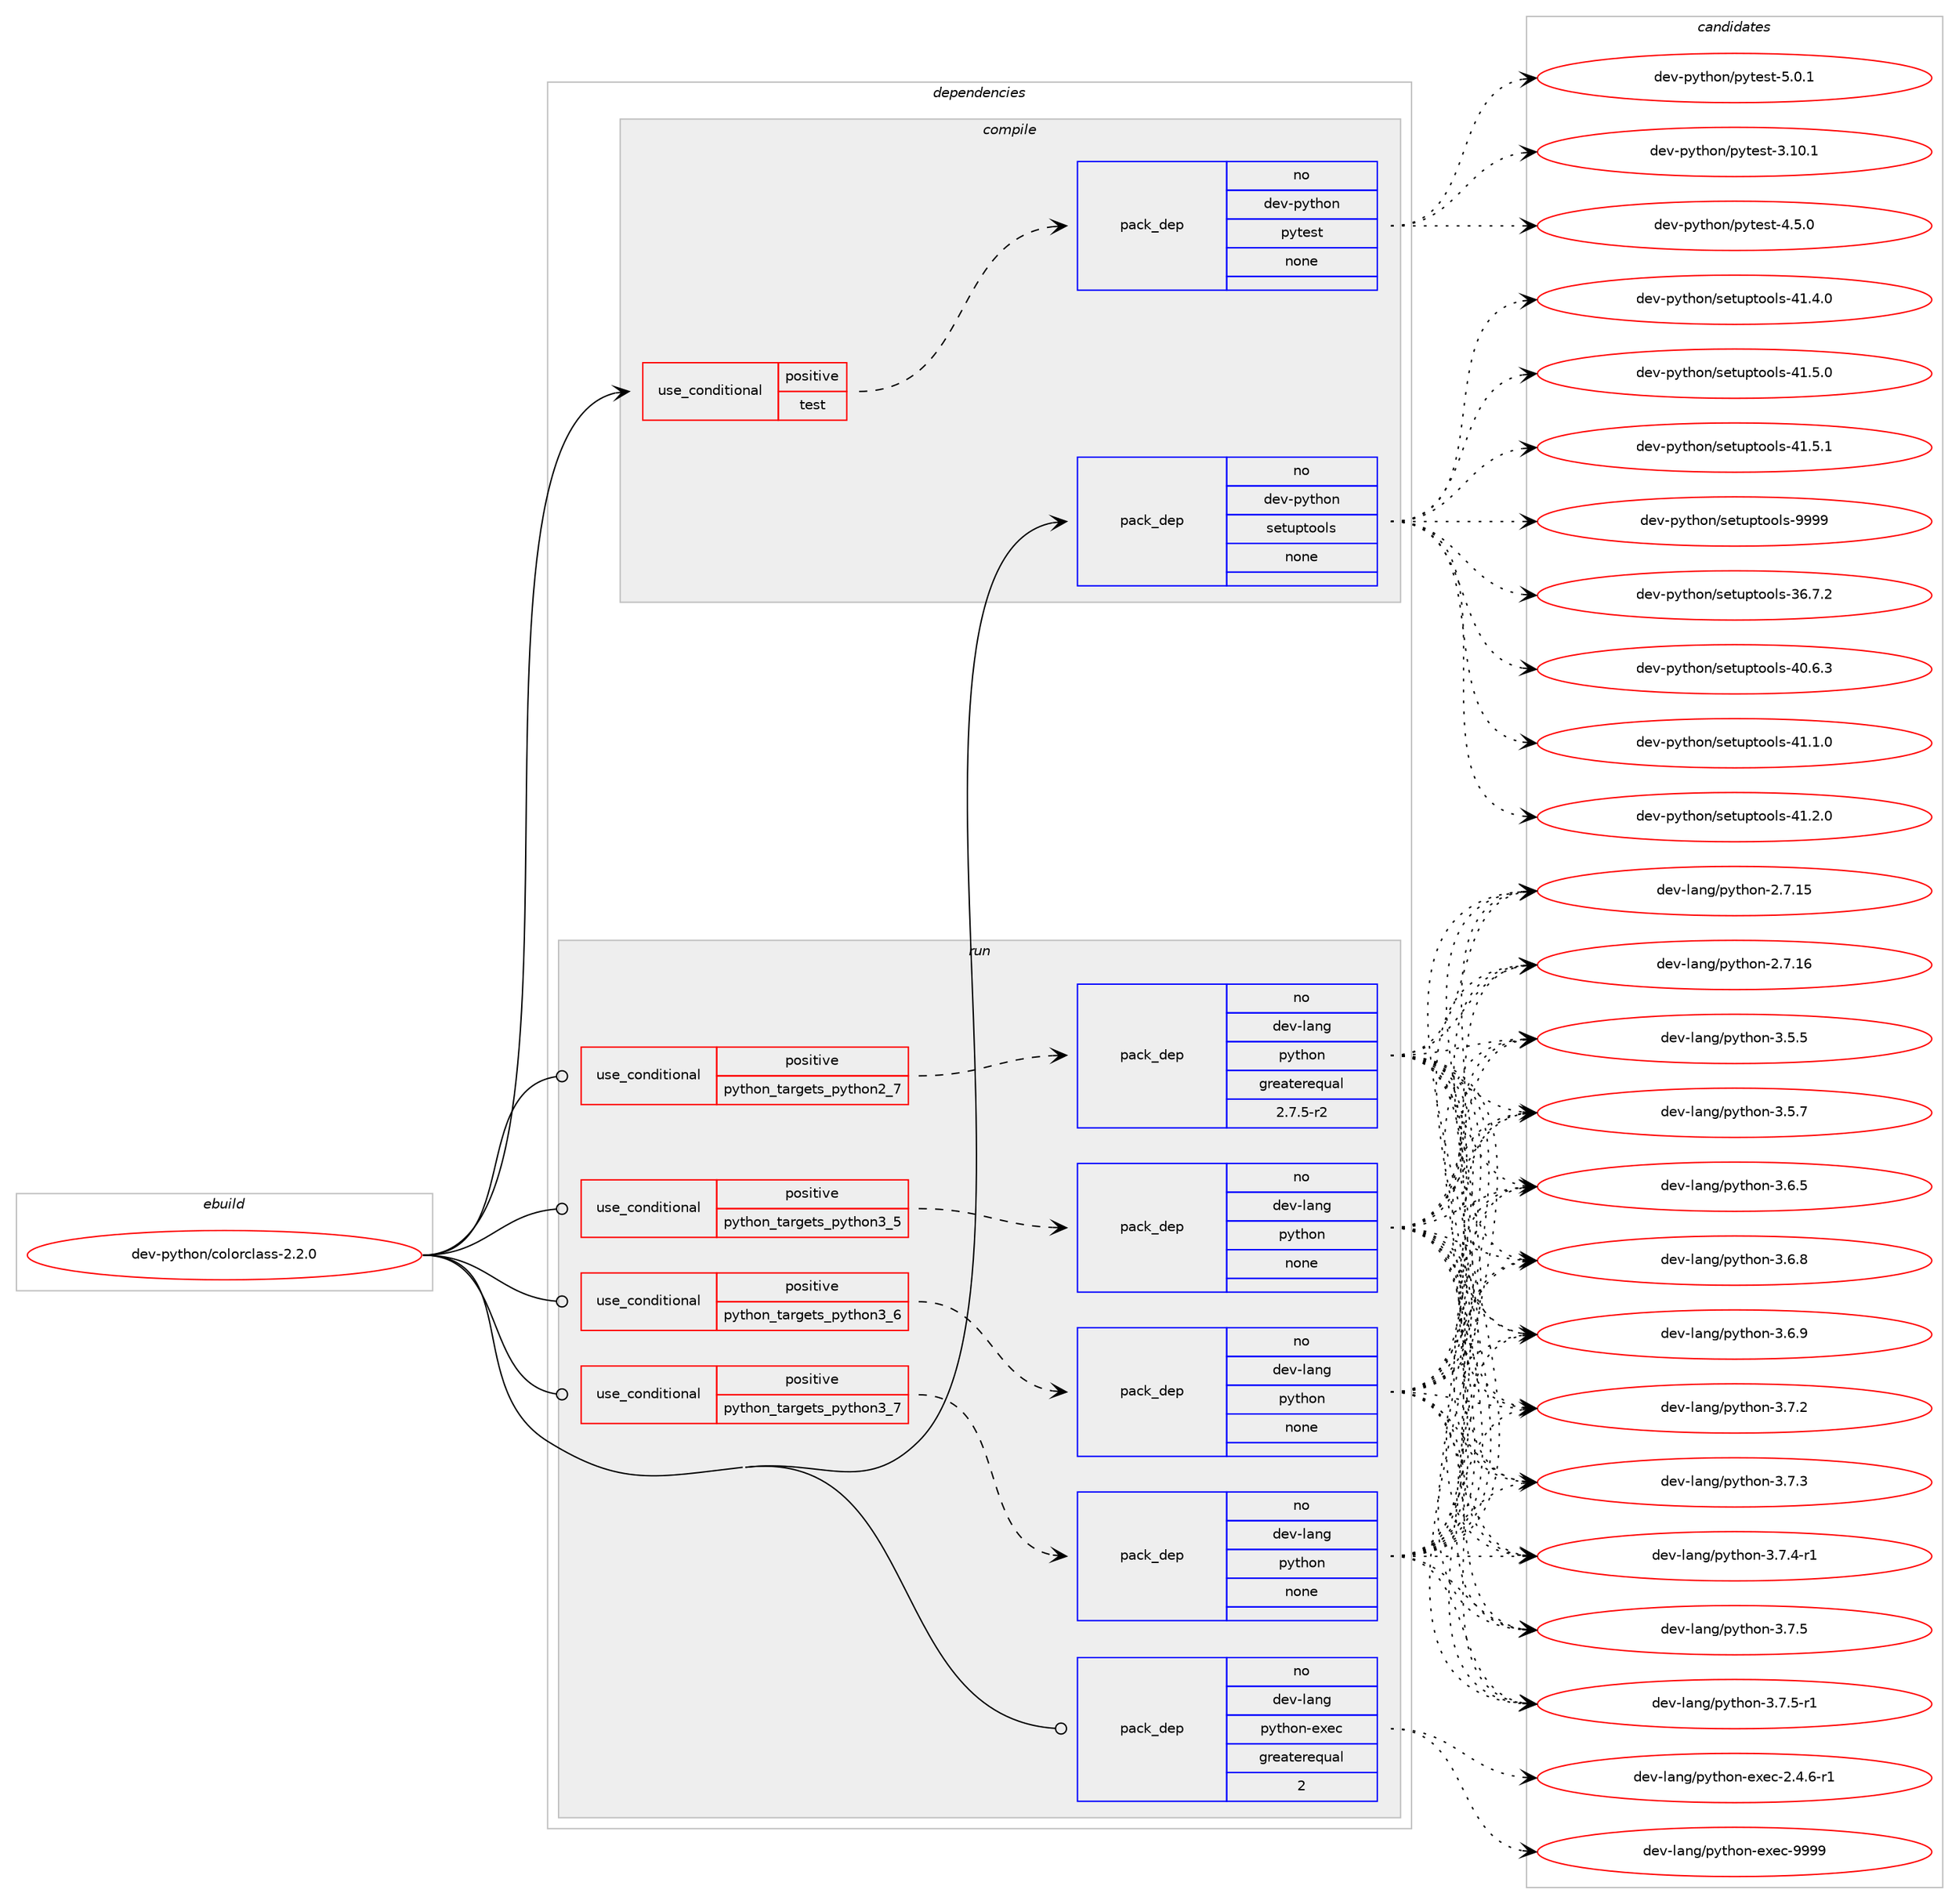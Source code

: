 digraph prolog {

# *************
# Graph options
# *************

newrank=true;
concentrate=true;
compound=true;
graph [rankdir=LR,fontname=Helvetica,fontsize=10,ranksep=1.5];#, ranksep=2.5, nodesep=0.2];
edge  [arrowhead=vee];
node  [fontname=Helvetica,fontsize=10];

# **********
# The ebuild
# **********

subgraph cluster_leftcol {
color=gray;
rank=same;
label=<<i>ebuild</i>>;
id [label="dev-python/colorclass-2.2.0", color=red, width=4, href="../dev-python/colorclass-2.2.0.svg"];
}

# ****************
# The dependencies
# ****************

subgraph cluster_midcol {
color=gray;
label=<<i>dependencies</i>>;
subgraph cluster_compile {
fillcolor="#eeeeee";
style=filled;
label=<<i>compile</i>>;
subgraph cond137737 {
dependency599534 [label=<<TABLE BORDER="0" CELLBORDER="1" CELLSPACING="0" CELLPADDING="4"><TR><TD ROWSPAN="3" CELLPADDING="10">use_conditional</TD></TR><TR><TD>positive</TD></TR><TR><TD>test</TD></TR></TABLE>>, shape=none, color=red];
subgraph pack450018 {
dependency599535 [label=<<TABLE BORDER="0" CELLBORDER="1" CELLSPACING="0" CELLPADDING="4" WIDTH="220"><TR><TD ROWSPAN="6" CELLPADDING="30">pack_dep</TD></TR><TR><TD WIDTH="110">no</TD></TR><TR><TD>dev-python</TD></TR><TR><TD>pytest</TD></TR><TR><TD>none</TD></TR><TR><TD></TD></TR></TABLE>>, shape=none, color=blue];
}
dependency599534:e -> dependency599535:w [weight=20,style="dashed",arrowhead="vee"];
}
id:e -> dependency599534:w [weight=20,style="solid",arrowhead="vee"];
subgraph pack450019 {
dependency599536 [label=<<TABLE BORDER="0" CELLBORDER="1" CELLSPACING="0" CELLPADDING="4" WIDTH="220"><TR><TD ROWSPAN="6" CELLPADDING="30">pack_dep</TD></TR><TR><TD WIDTH="110">no</TD></TR><TR><TD>dev-python</TD></TR><TR><TD>setuptools</TD></TR><TR><TD>none</TD></TR><TR><TD></TD></TR></TABLE>>, shape=none, color=blue];
}
id:e -> dependency599536:w [weight=20,style="solid",arrowhead="vee"];
}
subgraph cluster_compileandrun {
fillcolor="#eeeeee";
style=filled;
label=<<i>compile and run</i>>;
}
subgraph cluster_run {
fillcolor="#eeeeee";
style=filled;
label=<<i>run</i>>;
subgraph cond137738 {
dependency599537 [label=<<TABLE BORDER="0" CELLBORDER="1" CELLSPACING="0" CELLPADDING="4"><TR><TD ROWSPAN="3" CELLPADDING="10">use_conditional</TD></TR><TR><TD>positive</TD></TR><TR><TD>python_targets_python2_7</TD></TR></TABLE>>, shape=none, color=red];
subgraph pack450020 {
dependency599538 [label=<<TABLE BORDER="0" CELLBORDER="1" CELLSPACING="0" CELLPADDING="4" WIDTH="220"><TR><TD ROWSPAN="6" CELLPADDING="30">pack_dep</TD></TR><TR><TD WIDTH="110">no</TD></TR><TR><TD>dev-lang</TD></TR><TR><TD>python</TD></TR><TR><TD>greaterequal</TD></TR><TR><TD>2.7.5-r2</TD></TR></TABLE>>, shape=none, color=blue];
}
dependency599537:e -> dependency599538:w [weight=20,style="dashed",arrowhead="vee"];
}
id:e -> dependency599537:w [weight=20,style="solid",arrowhead="odot"];
subgraph cond137739 {
dependency599539 [label=<<TABLE BORDER="0" CELLBORDER="1" CELLSPACING="0" CELLPADDING="4"><TR><TD ROWSPAN="3" CELLPADDING="10">use_conditional</TD></TR><TR><TD>positive</TD></TR><TR><TD>python_targets_python3_5</TD></TR></TABLE>>, shape=none, color=red];
subgraph pack450021 {
dependency599540 [label=<<TABLE BORDER="0" CELLBORDER="1" CELLSPACING="0" CELLPADDING="4" WIDTH="220"><TR><TD ROWSPAN="6" CELLPADDING="30">pack_dep</TD></TR><TR><TD WIDTH="110">no</TD></TR><TR><TD>dev-lang</TD></TR><TR><TD>python</TD></TR><TR><TD>none</TD></TR><TR><TD></TD></TR></TABLE>>, shape=none, color=blue];
}
dependency599539:e -> dependency599540:w [weight=20,style="dashed",arrowhead="vee"];
}
id:e -> dependency599539:w [weight=20,style="solid",arrowhead="odot"];
subgraph cond137740 {
dependency599541 [label=<<TABLE BORDER="0" CELLBORDER="1" CELLSPACING="0" CELLPADDING="4"><TR><TD ROWSPAN="3" CELLPADDING="10">use_conditional</TD></TR><TR><TD>positive</TD></TR><TR><TD>python_targets_python3_6</TD></TR></TABLE>>, shape=none, color=red];
subgraph pack450022 {
dependency599542 [label=<<TABLE BORDER="0" CELLBORDER="1" CELLSPACING="0" CELLPADDING="4" WIDTH="220"><TR><TD ROWSPAN="6" CELLPADDING="30">pack_dep</TD></TR><TR><TD WIDTH="110">no</TD></TR><TR><TD>dev-lang</TD></TR><TR><TD>python</TD></TR><TR><TD>none</TD></TR><TR><TD></TD></TR></TABLE>>, shape=none, color=blue];
}
dependency599541:e -> dependency599542:w [weight=20,style="dashed",arrowhead="vee"];
}
id:e -> dependency599541:w [weight=20,style="solid",arrowhead="odot"];
subgraph cond137741 {
dependency599543 [label=<<TABLE BORDER="0" CELLBORDER="1" CELLSPACING="0" CELLPADDING="4"><TR><TD ROWSPAN="3" CELLPADDING="10">use_conditional</TD></TR><TR><TD>positive</TD></TR><TR><TD>python_targets_python3_7</TD></TR></TABLE>>, shape=none, color=red];
subgraph pack450023 {
dependency599544 [label=<<TABLE BORDER="0" CELLBORDER="1" CELLSPACING="0" CELLPADDING="4" WIDTH="220"><TR><TD ROWSPAN="6" CELLPADDING="30">pack_dep</TD></TR><TR><TD WIDTH="110">no</TD></TR><TR><TD>dev-lang</TD></TR><TR><TD>python</TD></TR><TR><TD>none</TD></TR><TR><TD></TD></TR></TABLE>>, shape=none, color=blue];
}
dependency599543:e -> dependency599544:w [weight=20,style="dashed",arrowhead="vee"];
}
id:e -> dependency599543:w [weight=20,style="solid",arrowhead="odot"];
subgraph pack450024 {
dependency599545 [label=<<TABLE BORDER="0" CELLBORDER="1" CELLSPACING="0" CELLPADDING="4" WIDTH="220"><TR><TD ROWSPAN="6" CELLPADDING="30">pack_dep</TD></TR><TR><TD WIDTH="110">no</TD></TR><TR><TD>dev-lang</TD></TR><TR><TD>python-exec</TD></TR><TR><TD>greaterequal</TD></TR><TR><TD>2</TD></TR></TABLE>>, shape=none, color=blue];
}
id:e -> dependency599545:w [weight=20,style="solid",arrowhead="odot"];
}
}

# **************
# The candidates
# **************

subgraph cluster_choices {
rank=same;
color=gray;
label=<<i>candidates</i>>;

subgraph choice450018 {
color=black;
nodesep=1;
choice100101118451121211161041111104711212111610111511645514649484649 [label="dev-python/pytest-3.10.1", color=red, width=4,href="../dev-python/pytest-3.10.1.svg"];
choice1001011184511212111610411111047112121116101115116455246534648 [label="dev-python/pytest-4.5.0", color=red, width=4,href="../dev-python/pytest-4.5.0.svg"];
choice1001011184511212111610411111047112121116101115116455346484649 [label="dev-python/pytest-5.0.1", color=red, width=4,href="../dev-python/pytest-5.0.1.svg"];
dependency599535:e -> choice100101118451121211161041111104711212111610111511645514649484649:w [style=dotted,weight="100"];
dependency599535:e -> choice1001011184511212111610411111047112121116101115116455246534648:w [style=dotted,weight="100"];
dependency599535:e -> choice1001011184511212111610411111047112121116101115116455346484649:w [style=dotted,weight="100"];
}
subgraph choice450019 {
color=black;
nodesep=1;
choice100101118451121211161041111104711510111611711211611111110811545515446554650 [label="dev-python/setuptools-36.7.2", color=red, width=4,href="../dev-python/setuptools-36.7.2.svg"];
choice100101118451121211161041111104711510111611711211611111110811545524846544651 [label="dev-python/setuptools-40.6.3", color=red, width=4,href="../dev-python/setuptools-40.6.3.svg"];
choice100101118451121211161041111104711510111611711211611111110811545524946494648 [label="dev-python/setuptools-41.1.0", color=red, width=4,href="../dev-python/setuptools-41.1.0.svg"];
choice100101118451121211161041111104711510111611711211611111110811545524946504648 [label="dev-python/setuptools-41.2.0", color=red, width=4,href="../dev-python/setuptools-41.2.0.svg"];
choice100101118451121211161041111104711510111611711211611111110811545524946524648 [label="dev-python/setuptools-41.4.0", color=red, width=4,href="../dev-python/setuptools-41.4.0.svg"];
choice100101118451121211161041111104711510111611711211611111110811545524946534648 [label="dev-python/setuptools-41.5.0", color=red, width=4,href="../dev-python/setuptools-41.5.0.svg"];
choice100101118451121211161041111104711510111611711211611111110811545524946534649 [label="dev-python/setuptools-41.5.1", color=red, width=4,href="../dev-python/setuptools-41.5.1.svg"];
choice10010111845112121116104111110471151011161171121161111111081154557575757 [label="dev-python/setuptools-9999", color=red, width=4,href="../dev-python/setuptools-9999.svg"];
dependency599536:e -> choice100101118451121211161041111104711510111611711211611111110811545515446554650:w [style=dotted,weight="100"];
dependency599536:e -> choice100101118451121211161041111104711510111611711211611111110811545524846544651:w [style=dotted,weight="100"];
dependency599536:e -> choice100101118451121211161041111104711510111611711211611111110811545524946494648:w [style=dotted,weight="100"];
dependency599536:e -> choice100101118451121211161041111104711510111611711211611111110811545524946504648:w [style=dotted,weight="100"];
dependency599536:e -> choice100101118451121211161041111104711510111611711211611111110811545524946524648:w [style=dotted,weight="100"];
dependency599536:e -> choice100101118451121211161041111104711510111611711211611111110811545524946534648:w [style=dotted,weight="100"];
dependency599536:e -> choice100101118451121211161041111104711510111611711211611111110811545524946534649:w [style=dotted,weight="100"];
dependency599536:e -> choice10010111845112121116104111110471151011161171121161111111081154557575757:w [style=dotted,weight="100"];
}
subgraph choice450020 {
color=black;
nodesep=1;
choice10010111845108971101034711212111610411111045504655464953 [label="dev-lang/python-2.7.15", color=red, width=4,href="../dev-lang/python-2.7.15.svg"];
choice10010111845108971101034711212111610411111045504655464954 [label="dev-lang/python-2.7.16", color=red, width=4,href="../dev-lang/python-2.7.16.svg"];
choice100101118451089711010347112121116104111110455146534653 [label="dev-lang/python-3.5.5", color=red, width=4,href="../dev-lang/python-3.5.5.svg"];
choice100101118451089711010347112121116104111110455146534655 [label="dev-lang/python-3.5.7", color=red, width=4,href="../dev-lang/python-3.5.7.svg"];
choice100101118451089711010347112121116104111110455146544653 [label="dev-lang/python-3.6.5", color=red, width=4,href="../dev-lang/python-3.6.5.svg"];
choice100101118451089711010347112121116104111110455146544656 [label="dev-lang/python-3.6.8", color=red, width=4,href="../dev-lang/python-3.6.8.svg"];
choice100101118451089711010347112121116104111110455146544657 [label="dev-lang/python-3.6.9", color=red, width=4,href="../dev-lang/python-3.6.9.svg"];
choice100101118451089711010347112121116104111110455146554650 [label="dev-lang/python-3.7.2", color=red, width=4,href="../dev-lang/python-3.7.2.svg"];
choice100101118451089711010347112121116104111110455146554651 [label="dev-lang/python-3.7.3", color=red, width=4,href="../dev-lang/python-3.7.3.svg"];
choice1001011184510897110103471121211161041111104551465546524511449 [label="dev-lang/python-3.7.4-r1", color=red, width=4,href="../dev-lang/python-3.7.4-r1.svg"];
choice100101118451089711010347112121116104111110455146554653 [label="dev-lang/python-3.7.5", color=red, width=4,href="../dev-lang/python-3.7.5.svg"];
choice1001011184510897110103471121211161041111104551465546534511449 [label="dev-lang/python-3.7.5-r1", color=red, width=4,href="../dev-lang/python-3.7.5-r1.svg"];
dependency599538:e -> choice10010111845108971101034711212111610411111045504655464953:w [style=dotted,weight="100"];
dependency599538:e -> choice10010111845108971101034711212111610411111045504655464954:w [style=dotted,weight="100"];
dependency599538:e -> choice100101118451089711010347112121116104111110455146534653:w [style=dotted,weight="100"];
dependency599538:e -> choice100101118451089711010347112121116104111110455146534655:w [style=dotted,weight="100"];
dependency599538:e -> choice100101118451089711010347112121116104111110455146544653:w [style=dotted,weight="100"];
dependency599538:e -> choice100101118451089711010347112121116104111110455146544656:w [style=dotted,weight="100"];
dependency599538:e -> choice100101118451089711010347112121116104111110455146544657:w [style=dotted,weight="100"];
dependency599538:e -> choice100101118451089711010347112121116104111110455146554650:w [style=dotted,weight="100"];
dependency599538:e -> choice100101118451089711010347112121116104111110455146554651:w [style=dotted,weight="100"];
dependency599538:e -> choice1001011184510897110103471121211161041111104551465546524511449:w [style=dotted,weight="100"];
dependency599538:e -> choice100101118451089711010347112121116104111110455146554653:w [style=dotted,weight="100"];
dependency599538:e -> choice1001011184510897110103471121211161041111104551465546534511449:w [style=dotted,weight="100"];
}
subgraph choice450021 {
color=black;
nodesep=1;
choice10010111845108971101034711212111610411111045504655464953 [label="dev-lang/python-2.7.15", color=red, width=4,href="../dev-lang/python-2.7.15.svg"];
choice10010111845108971101034711212111610411111045504655464954 [label="dev-lang/python-2.7.16", color=red, width=4,href="../dev-lang/python-2.7.16.svg"];
choice100101118451089711010347112121116104111110455146534653 [label="dev-lang/python-3.5.5", color=red, width=4,href="../dev-lang/python-3.5.5.svg"];
choice100101118451089711010347112121116104111110455146534655 [label="dev-lang/python-3.5.7", color=red, width=4,href="../dev-lang/python-3.5.7.svg"];
choice100101118451089711010347112121116104111110455146544653 [label="dev-lang/python-3.6.5", color=red, width=4,href="../dev-lang/python-3.6.5.svg"];
choice100101118451089711010347112121116104111110455146544656 [label="dev-lang/python-3.6.8", color=red, width=4,href="../dev-lang/python-3.6.8.svg"];
choice100101118451089711010347112121116104111110455146544657 [label="dev-lang/python-3.6.9", color=red, width=4,href="../dev-lang/python-3.6.9.svg"];
choice100101118451089711010347112121116104111110455146554650 [label="dev-lang/python-3.7.2", color=red, width=4,href="../dev-lang/python-3.7.2.svg"];
choice100101118451089711010347112121116104111110455146554651 [label="dev-lang/python-3.7.3", color=red, width=4,href="../dev-lang/python-3.7.3.svg"];
choice1001011184510897110103471121211161041111104551465546524511449 [label="dev-lang/python-3.7.4-r1", color=red, width=4,href="../dev-lang/python-3.7.4-r1.svg"];
choice100101118451089711010347112121116104111110455146554653 [label="dev-lang/python-3.7.5", color=red, width=4,href="../dev-lang/python-3.7.5.svg"];
choice1001011184510897110103471121211161041111104551465546534511449 [label="dev-lang/python-3.7.5-r1", color=red, width=4,href="../dev-lang/python-3.7.5-r1.svg"];
dependency599540:e -> choice10010111845108971101034711212111610411111045504655464953:w [style=dotted,weight="100"];
dependency599540:e -> choice10010111845108971101034711212111610411111045504655464954:w [style=dotted,weight="100"];
dependency599540:e -> choice100101118451089711010347112121116104111110455146534653:w [style=dotted,weight="100"];
dependency599540:e -> choice100101118451089711010347112121116104111110455146534655:w [style=dotted,weight="100"];
dependency599540:e -> choice100101118451089711010347112121116104111110455146544653:w [style=dotted,weight="100"];
dependency599540:e -> choice100101118451089711010347112121116104111110455146544656:w [style=dotted,weight="100"];
dependency599540:e -> choice100101118451089711010347112121116104111110455146544657:w [style=dotted,weight="100"];
dependency599540:e -> choice100101118451089711010347112121116104111110455146554650:w [style=dotted,weight="100"];
dependency599540:e -> choice100101118451089711010347112121116104111110455146554651:w [style=dotted,weight="100"];
dependency599540:e -> choice1001011184510897110103471121211161041111104551465546524511449:w [style=dotted,weight="100"];
dependency599540:e -> choice100101118451089711010347112121116104111110455146554653:w [style=dotted,weight="100"];
dependency599540:e -> choice1001011184510897110103471121211161041111104551465546534511449:w [style=dotted,weight="100"];
}
subgraph choice450022 {
color=black;
nodesep=1;
choice10010111845108971101034711212111610411111045504655464953 [label="dev-lang/python-2.7.15", color=red, width=4,href="../dev-lang/python-2.7.15.svg"];
choice10010111845108971101034711212111610411111045504655464954 [label="dev-lang/python-2.7.16", color=red, width=4,href="../dev-lang/python-2.7.16.svg"];
choice100101118451089711010347112121116104111110455146534653 [label="dev-lang/python-3.5.5", color=red, width=4,href="../dev-lang/python-3.5.5.svg"];
choice100101118451089711010347112121116104111110455146534655 [label="dev-lang/python-3.5.7", color=red, width=4,href="../dev-lang/python-3.5.7.svg"];
choice100101118451089711010347112121116104111110455146544653 [label="dev-lang/python-3.6.5", color=red, width=4,href="../dev-lang/python-3.6.5.svg"];
choice100101118451089711010347112121116104111110455146544656 [label="dev-lang/python-3.6.8", color=red, width=4,href="../dev-lang/python-3.6.8.svg"];
choice100101118451089711010347112121116104111110455146544657 [label="dev-lang/python-3.6.9", color=red, width=4,href="../dev-lang/python-3.6.9.svg"];
choice100101118451089711010347112121116104111110455146554650 [label="dev-lang/python-3.7.2", color=red, width=4,href="../dev-lang/python-3.7.2.svg"];
choice100101118451089711010347112121116104111110455146554651 [label="dev-lang/python-3.7.3", color=red, width=4,href="../dev-lang/python-3.7.3.svg"];
choice1001011184510897110103471121211161041111104551465546524511449 [label="dev-lang/python-3.7.4-r1", color=red, width=4,href="../dev-lang/python-3.7.4-r1.svg"];
choice100101118451089711010347112121116104111110455146554653 [label="dev-lang/python-3.7.5", color=red, width=4,href="../dev-lang/python-3.7.5.svg"];
choice1001011184510897110103471121211161041111104551465546534511449 [label="dev-lang/python-3.7.5-r1", color=red, width=4,href="../dev-lang/python-3.7.5-r1.svg"];
dependency599542:e -> choice10010111845108971101034711212111610411111045504655464953:w [style=dotted,weight="100"];
dependency599542:e -> choice10010111845108971101034711212111610411111045504655464954:w [style=dotted,weight="100"];
dependency599542:e -> choice100101118451089711010347112121116104111110455146534653:w [style=dotted,weight="100"];
dependency599542:e -> choice100101118451089711010347112121116104111110455146534655:w [style=dotted,weight="100"];
dependency599542:e -> choice100101118451089711010347112121116104111110455146544653:w [style=dotted,weight="100"];
dependency599542:e -> choice100101118451089711010347112121116104111110455146544656:w [style=dotted,weight="100"];
dependency599542:e -> choice100101118451089711010347112121116104111110455146544657:w [style=dotted,weight="100"];
dependency599542:e -> choice100101118451089711010347112121116104111110455146554650:w [style=dotted,weight="100"];
dependency599542:e -> choice100101118451089711010347112121116104111110455146554651:w [style=dotted,weight="100"];
dependency599542:e -> choice1001011184510897110103471121211161041111104551465546524511449:w [style=dotted,weight="100"];
dependency599542:e -> choice100101118451089711010347112121116104111110455146554653:w [style=dotted,weight="100"];
dependency599542:e -> choice1001011184510897110103471121211161041111104551465546534511449:w [style=dotted,weight="100"];
}
subgraph choice450023 {
color=black;
nodesep=1;
choice10010111845108971101034711212111610411111045504655464953 [label="dev-lang/python-2.7.15", color=red, width=4,href="../dev-lang/python-2.7.15.svg"];
choice10010111845108971101034711212111610411111045504655464954 [label="dev-lang/python-2.7.16", color=red, width=4,href="../dev-lang/python-2.7.16.svg"];
choice100101118451089711010347112121116104111110455146534653 [label="dev-lang/python-3.5.5", color=red, width=4,href="../dev-lang/python-3.5.5.svg"];
choice100101118451089711010347112121116104111110455146534655 [label="dev-lang/python-3.5.7", color=red, width=4,href="../dev-lang/python-3.5.7.svg"];
choice100101118451089711010347112121116104111110455146544653 [label="dev-lang/python-3.6.5", color=red, width=4,href="../dev-lang/python-3.6.5.svg"];
choice100101118451089711010347112121116104111110455146544656 [label="dev-lang/python-3.6.8", color=red, width=4,href="../dev-lang/python-3.6.8.svg"];
choice100101118451089711010347112121116104111110455146544657 [label="dev-lang/python-3.6.9", color=red, width=4,href="../dev-lang/python-3.6.9.svg"];
choice100101118451089711010347112121116104111110455146554650 [label="dev-lang/python-3.7.2", color=red, width=4,href="../dev-lang/python-3.7.2.svg"];
choice100101118451089711010347112121116104111110455146554651 [label="dev-lang/python-3.7.3", color=red, width=4,href="../dev-lang/python-3.7.3.svg"];
choice1001011184510897110103471121211161041111104551465546524511449 [label="dev-lang/python-3.7.4-r1", color=red, width=4,href="../dev-lang/python-3.7.4-r1.svg"];
choice100101118451089711010347112121116104111110455146554653 [label="dev-lang/python-3.7.5", color=red, width=4,href="../dev-lang/python-3.7.5.svg"];
choice1001011184510897110103471121211161041111104551465546534511449 [label="dev-lang/python-3.7.5-r1", color=red, width=4,href="../dev-lang/python-3.7.5-r1.svg"];
dependency599544:e -> choice10010111845108971101034711212111610411111045504655464953:w [style=dotted,weight="100"];
dependency599544:e -> choice10010111845108971101034711212111610411111045504655464954:w [style=dotted,weight="100"];
dependency599544:e -> choice100101118451089711010347112121116104111110455146534653:w [style=dotted,weight="100"];
dependency599544:e -> choice100101118451089711010347112121116104111110455146534655:w [style=dotted,weight="100"];
dependency599544:e -> choice100101118451089711010347112121116104111110455146544653:w [style=dotted,weight="100"];
dependency599544:e -> choice100101118451089711010347112121116104111110455146544656:w [style=dotted,weight="100"];
dependency599544:e -> choice100101118451089711010347112121116104111110455146544657:w [style=dotted,weight="100"];
dependency599544:e -> choice100101118451089711010347112121116104111110455146554650:w [style=dotted,weight="100"];
dependency599544:e -> choice100101118451089711010347112121116104111110455146554651:w [style=dotted,weight="100"];
dependency599544:e -> choice1001011184510897110103471121211161041111104551465546524511449:w [style=dotted,weight="100"];
dependency599544:e -> choice100101118451089711010347112121116104111110455146554653:w [style=dotted,weight="100"];
dependency599544:e -> choice1001011184510897110103471121211161041111104551465546534511449:w [style=dotted,weight="100"];
}
subgraph choice450024 {
color=black;
nodesep=1;
choice10010111845108971101034711212111610411111045101120101994550465246544511449 [label="dev-lang/python-exec-2.4.6-r1", color=red, width=4,href="../dev-lang/python-exec-2.4.6-r1.svg"];
choice10010111845108971101034711212111610411111045101120101994557575757 [label="dev-lang/python-exec-9999", color=red, width=4,href="../dev-lang/python-exec-9999.svg"];
dependency599545:e -> choice10010111845108971101034711212111610411111045101120101994550465246544511449:w [style=dotted,weight="100"];
dependency599545:e -> choice10010111845108971101034711212111610411111045101120101994557575757:w [style=dotted,weight="100"];
}
}

}
